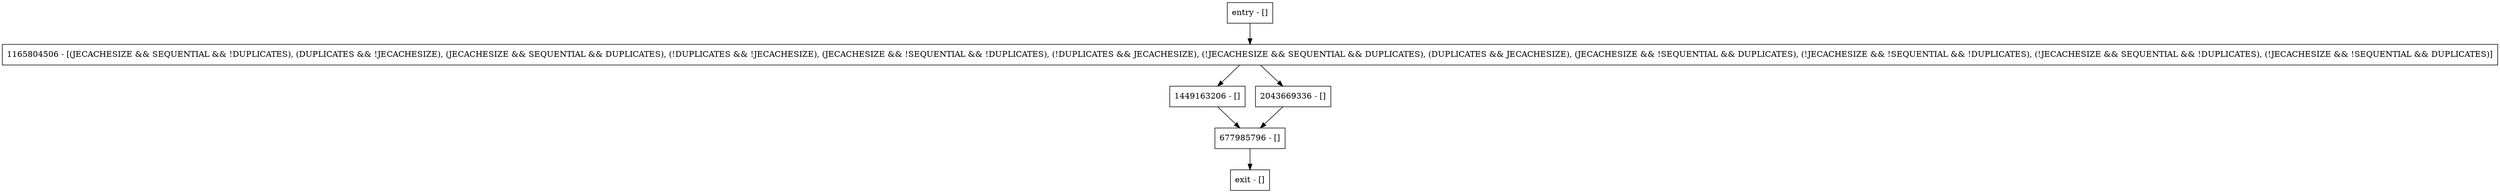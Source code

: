 digraph recordExists {
node [shape=record];
entry [label="entry - []"];
exit [label="exit - []"];
1449163206 [label="1449163206 - []"];
1165804506 [label="1165804506 - [(JECACHESIZE && SEQUENTIAL && !DUPLICATES), (DUPLICATES && !JECACHESIZE), (JECACHESIZE && SEQUENTIAL && DUPLICATES), (!DUPLICATES && !JECACHESIZE), (JECACHESIZE && !SEQUENTIAL && !DUPLICATES), (!DUPLICATES && JECACHESIZE), (!JECACHESIZE && SEQUENTIAL && DUPLICATES), (DUPLICATES && JECACHESIZE), (JECACHESIZE && !SEQUENTIAL && DUPLICATES), (!JECACHESIZE && !SEQUENTIAL && !DUPLICATES), (!JECACHESIZE && SEQUENTIAL && !DUPLICATES), (!JECACHESIZE && !SEQUENTIAL && DUPLICATES)]"];
2043669336 [label="2043669336 - []"];
677985796 [label="677985796 - []"];
entry;
exit;
entry -> 1165804506;
1449163206 -> 677985796;
1165804506 -> 1449163206;
1165804506 -> 2043669336;
2043669336 -> 677985796;
677985796 -> exit;
}
